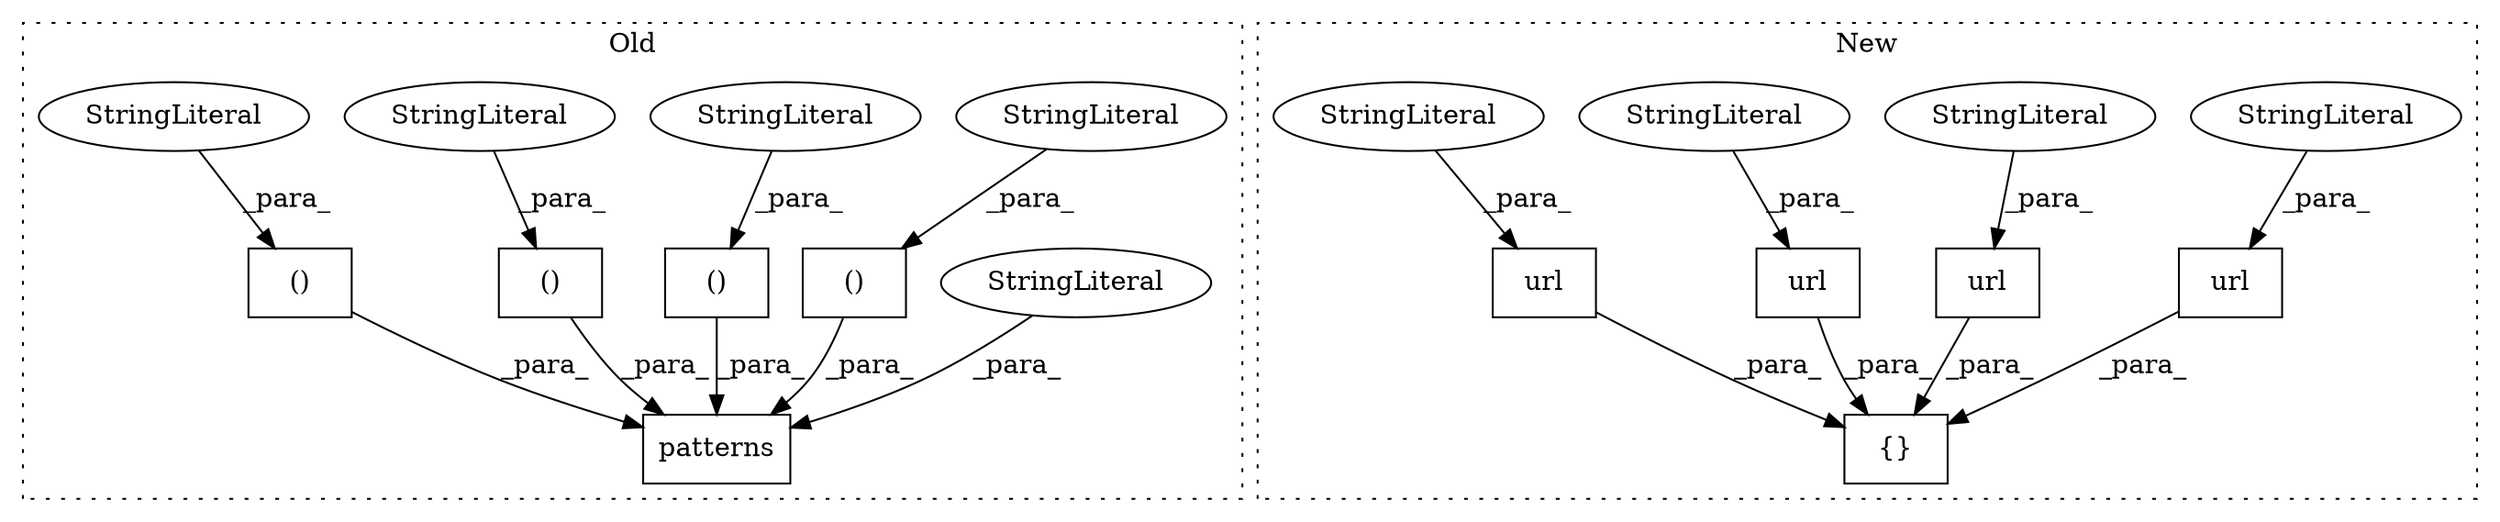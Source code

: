digraph G {
subgraph cluster0 {
1 [label="patterns" a="32" s="300,647" l="9,2" shape="box"];
3 [label="StringLiteral" a="45" s="309" l="2" shape="ellipse"];
6 [label="()" a="106" s="523" l="71" shape="box"];
7 [label="StringLiteral" a="45" s="523" l="14" shape="ellipse"];
8 [label="()" a="106" s="601" l="46" shape="box"];
9 [label="StringLiteral" a="45" s="601" l="9" shape="ellipse"];
10 [label="()" a="106" s="447" l="69" shape="box"];
11 [label="StringLiteral" a="45" s="447" l="13" shape="ellipse"];
12 [label="()" a="106" s="317" l="51" shape="box"];
13 [label="StringLiteral" a="45" s="317" l="4" shape="ellipse"];
label = "Old";
style="dotted";
}
subgraph cluster1 {
2 [label="url" a="32" s="332,389" l="4,1" shape="box"];
4 [label="StringLiteral" a="45" s="336" l="11" shape="ellipse"];
5 [label="{}" a="4" s="286,558" l="1,1" shape="box"];
14 [label="url" a="32" s="391,452" l="4,1" shape="box"];
15 [label="StringLiteral" a="45" s="395" l="13" shape="ellipse"];
16 [label="url" a="32" s="519,557" l="4,1" shape="box"];
17 [label="StringLiteral" a="45" s="523" l="9" shape="ellipse"];
18 [label="url" a="32" s="454,517" l="4,1" shape="box"];
19 [label="StringLiteral" a="45" s="458" l="14" shape="ellipse"];
label = "New";
style="dotted";
}
2 -> 5 [label="_para_"];
3 -> 1 [label="_para_"];
4 -> 2 [label="_para_"];
6 -> 1 [label="_para_"];
7 -> 6 [label="_para_"];
8 -> 1 [label="_para_"];
9 -> 8 [label="_para_"];
10 -> 1 [label="_para_"];
11 -> 10 [label="_para_"];
12 -> 1 [label="_para_"];
13 -> 12 [label="_para_"];
14 -> 5 [label="_para_"];
15 -> 14 [label="_para_"];
16 -> 5 [label="_para_"];
17 -> 16 [label="_para_"];
18 -> 5 [label="_para_"];
19 -> 18 [label="_para_"];
}
